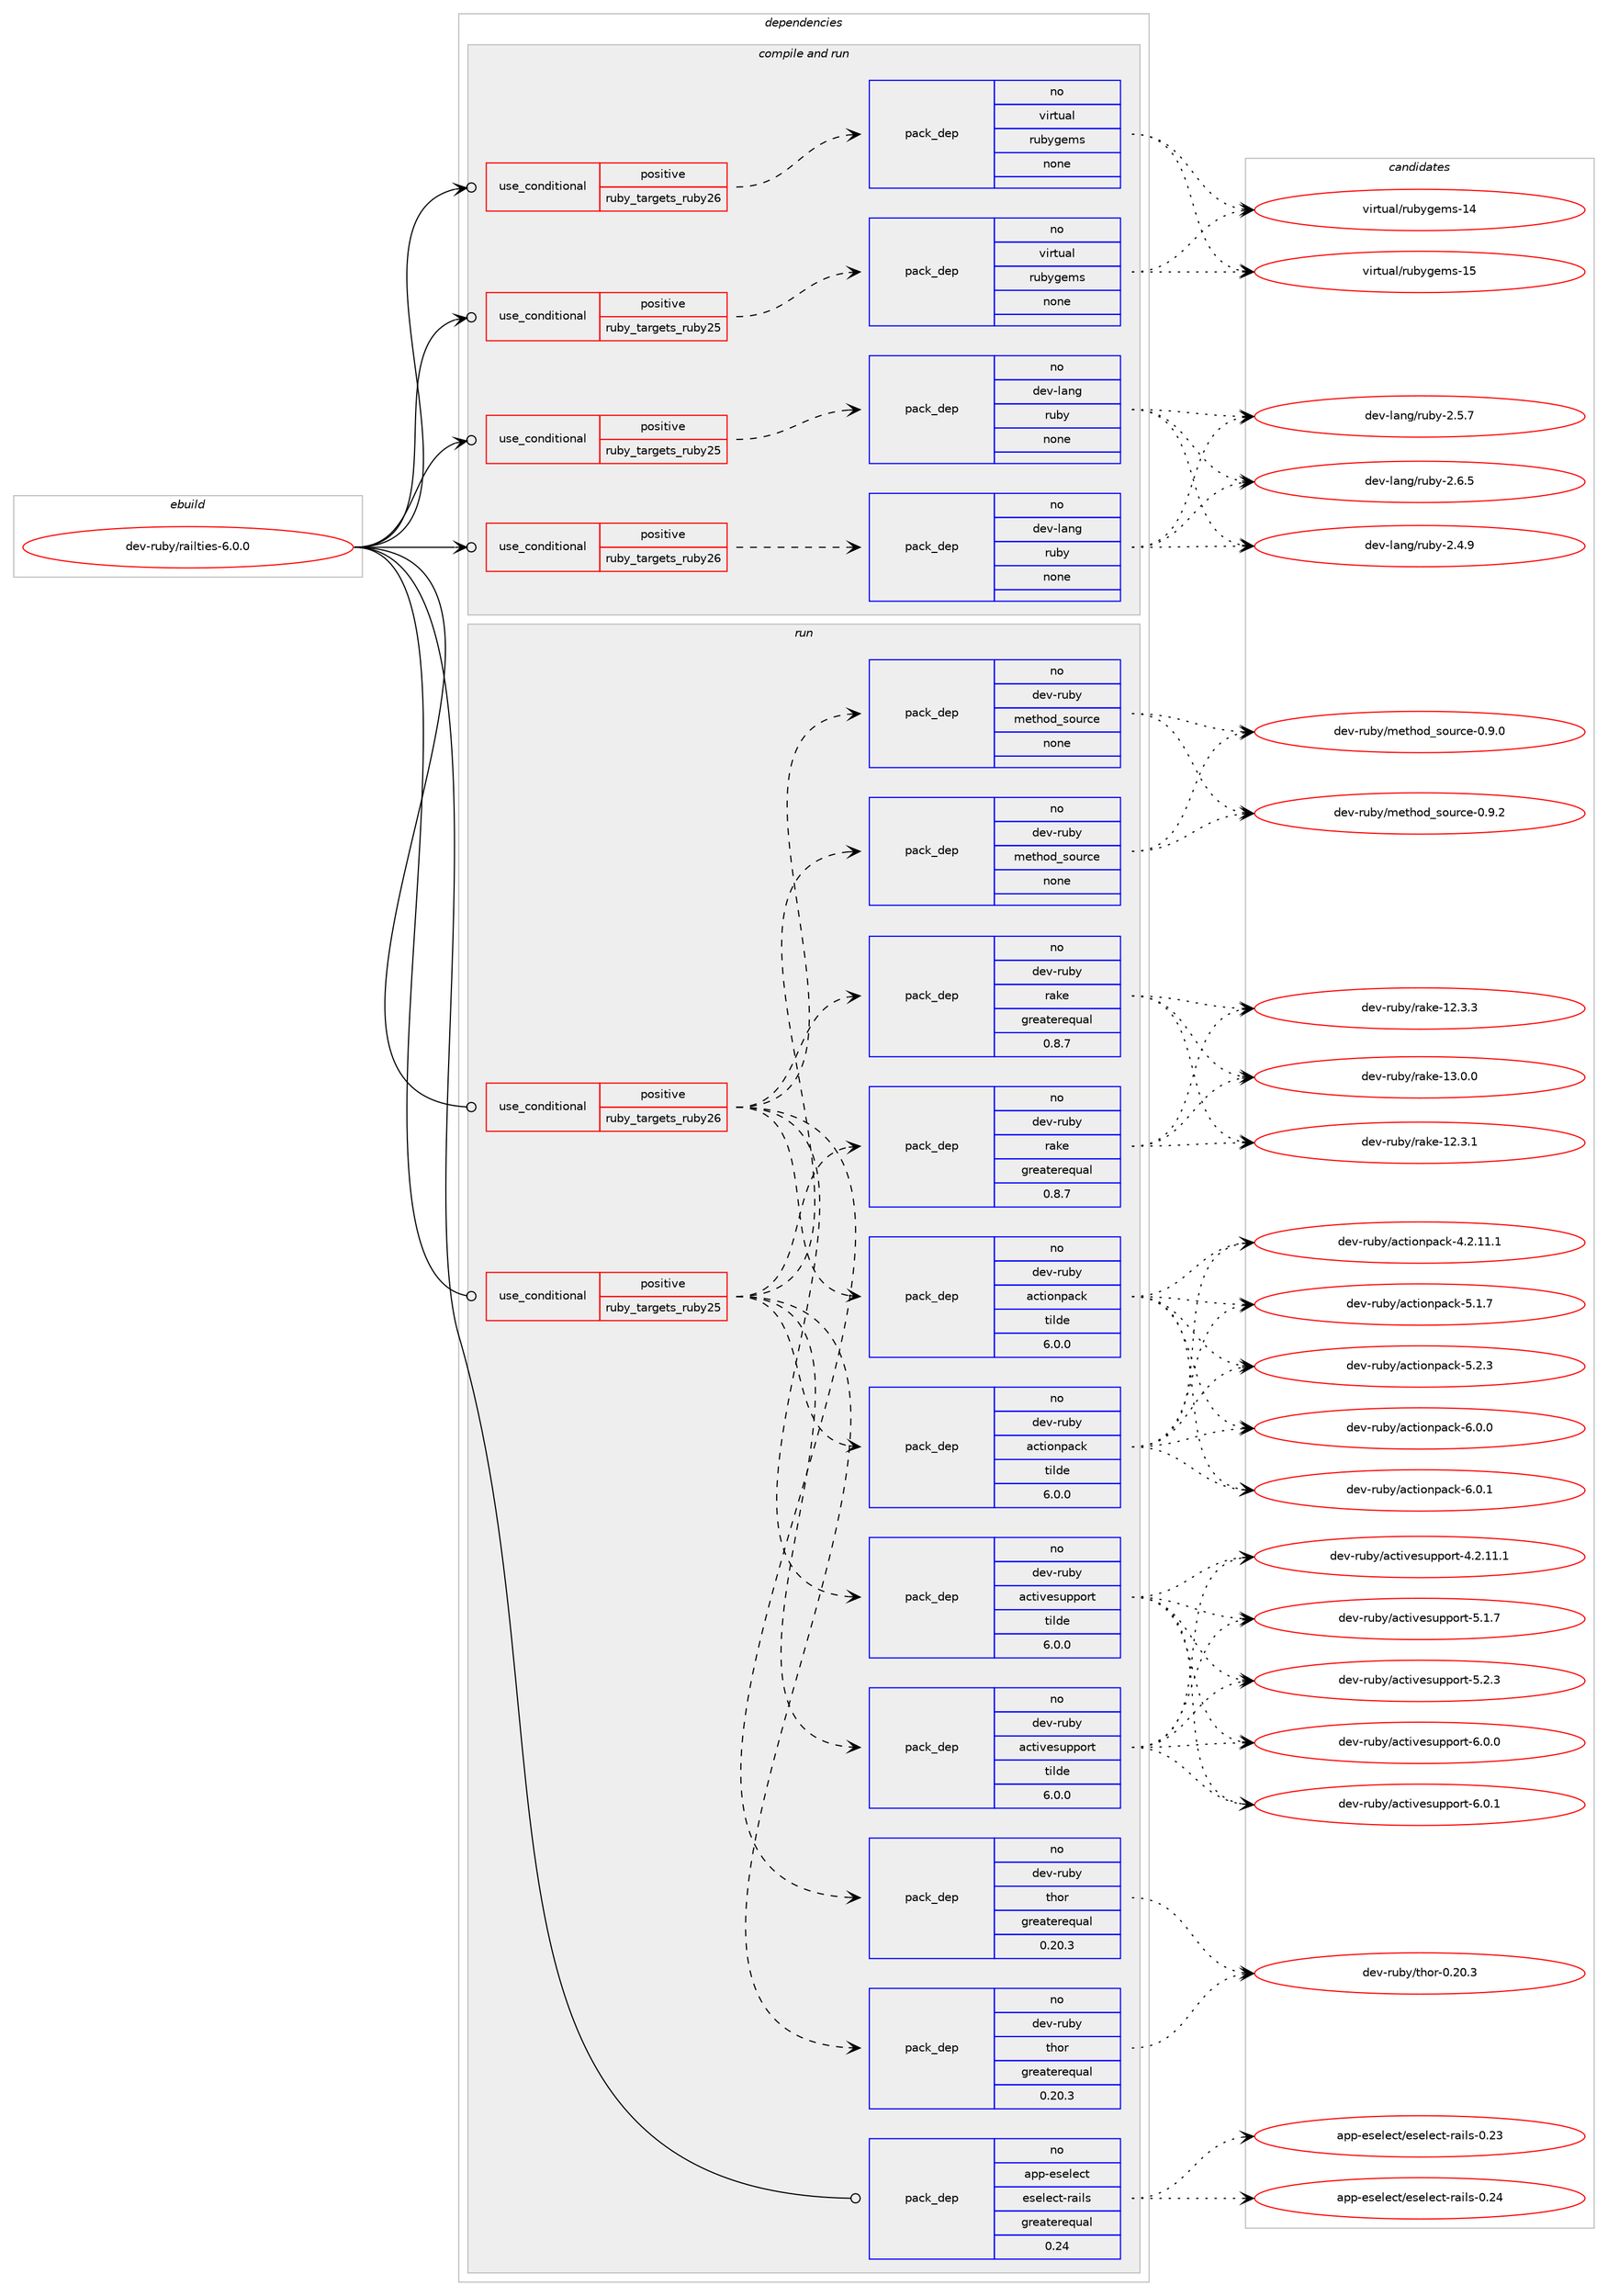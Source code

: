 digraph prolog {

# *************
# Graph options
# *************

newrank=true;
concentrate=true;
compound=true;
graph [rankdir=LR,fontname=Helvetica,fontsize=10,ranksep=1.5];#, ranksep=2.5, nodesep=0.2];
edge  [arrowhead=vee];
node  [fontname=Helvetica,fontsize=10];

# **********
# The ebuild
# **********

subgraph cluster_leftcol {
color=gray;
rank=same;
label=<<i>ebuild</i>>;
id [label="dev-ruby/railties-6.0.0", color=red, width=4, href="../dev-ruby/railties-6.0.0.svg"];
}

# ****************
# The dependencies
# ****************

subgraph cluster_midcol {
color=gray;
label=<<i>dependencies</i>>;
subgraph cluster_compile {
fillcolor="#eeeeee";
style=filled;
label=<<i>compile</i>>;
}
subgraph cluster_compileandrun {
fillcolor="#eeeeee";
style=filled;
label=<<i>compile and run</i>>;
subgraph cond171740 {
dependency703427 [label=<<TABLE BORDER="0" CELLBORDER="1" CELLSPACING="0" CELLPADDING="4"><TR><TD ROWSPAN="3" CELLPADDING="10">use_conditional</TD></TR><TR><TD>positive</TD></TR><TR><TD>ruby_targets_ruby25</TD></TR></TABLE>>, shape=none, color=red];
subgraph pack519657 {
dependency703428 [label=<<TABLE BORDER="0" CELLBORDER="1" CELLSPACING="0" CELLPADDING="4" WIDTH="220"><TR><TD ROWSPAN="6" CELLPADDING="30">pack_dep</TD></TR><TR><TD WIDTH="110">no</TD></TR><TR><TD>dev-lang</TD></TR><TR><TD>ruby</TD></TR><TR><TD>none</TD></TR><TR><TD></TD></TR></TABLE>>, shape=none, color=blue];
}
dependency703427:e -> dependency703428:w [weight=20,style="dashed",arrowhead="vee"];
}
id:e -> dependency703427:w [weight=20,style="solid",arrowhead="odotvee"];
subgraph cond171741 {
dependency703429 [label=<<TABLE BORDER="0" CELLBORDER="1" CELLSPACING="0" CELLPADDING="4"><TR><TD ROWSPAN="3" CELLPADDING="10">use_conditional</TD></TR><TR><TD>positive</TD></TR><TR><TD>ruby_targets_ruby25</TD></TR></TABLE>>, shape=none, color=red];
subgraph pack519658 {
dependency703430 [label=<<TABLE BORDER="0" CELLBORDER="1" CELLSPACING="0" CELLPADDING="4" WIDTH="220"><TR><TD ROWSPAN="6" CELLPADDING="30">pack_dep</TD></TR><TR><TD WIDTH="110">no</TD></TR><TR><TD>virtual</TD></TR><TR><TD>rubygems</TD></TR><TR><TD>none</TD></TR><TR><TD></TD></TR></TABLE>>, shape=none, color=blue];
}
dependency703429:e -> dependency703430:w [weight=20,style="dashed",arrowhead="vee"];
}
id:e -> dependency703429:w [weight=20,style="solid",arrowhead="odotvee"];
subgraph cond171742 {
dependency703431 [label=<<TABLE BORDER="0" CELLBORDER="1" CELLSPACING="0" CELLPADDING="4"><TR><TD ROWSPAN="3" CELLPADDING="10">use_conditional</TD></TR><TR><TD>positive</TD></TR><TR><TD>ruby_targets_ruby26</TD></TR></TABLE>>, shape=none, color=red];
subgraph pack519659 {
dependency703432 [label=<<TABLE BORDER="0" CELLBORDER="1" CELLSPACING="0" CELLPADDING="4" WIDTH="220"><TR><TD ROWSPAN="6" CELLPADDING="30">pack_dep</TD></TR><TR><TD WIDTH="110">no</TD></TR><TR><TD>dev-lang</TD></TR><TR><TD>ruby</TD></TR><TR><TD>none</TD></TR><TR><TD></TD></TR></TABLE>>, shape=none, color=blue];
}
dependency703431:e -> dependency703432:w [weight=20,style="dashed",arrowhead="vee"];
}
id:e -> dependency703431:w [weight=20,style="solid",arrowhead="odotvee"];
subgraph cond171743 {
dependency703433 [label=<<TABLE BORDER="0" CELLBORDER="1" CELLSPACING="0" CELLPADDING="4"><TR><TD ROWSPAN="3" CELLPADDING="10">use_conditional</TD></TR><TR><TD>positive</TD></TR><TR><TD>ruby_targets_ruby26</TD></TR></TABLE>>, shape=none, color=red];
subgraph pack519660 {
dependency703434 [label=<<TABLE BORDER="0" CELLBORDER="1" CELLSPACING="0" CELLPADDING="4" WIDTH="220"><TR><TD ROWSPAN="6" CELLPADDING="30">pack_dep</TD></TR><TR><TD WIDTH="110">no</TD></TR><TR><TD>virtual</TD></TR><TR><TD>rubygems</TD></TR><TR><TD>none</TD></TR><TR><TD></TD></TR></TABLE>>, shape=none, color=blue];
}
dependency703433:e -> dependency703434:w [weight=20,style="dashed",arrowhead="vee"];
}
id:e -> dependency703433:w [weight=20,style="solid",arrowhead="odotvee"];
}
subgraph cluster_run {
fillcolor="#eeeeee";
style=filled;
label=<<i>run</i>>;
subgraph cond171744 {
dependency703435 [label=<<TABLE BORDER="0" CELLBORDER="1" CELLSPACING="0" CELLPADDING="4"><TR><TD ROWSPAN="3" CELLPADDING="10">use_conditional</TD></TR><TR><TD>positive</TD></TR><TR><TD>ruby_targets_ruby25</TD></TR></TABLE>>, shape=none, color=red];
subgraph pack519661 {
dependency703436 [label=<<TABLE BORDER="0" CELLBORDER="1" CELLSPACING="0" CELLPADDING="4" WIDTH="220"><TR><TD ROWSPAN="6" CELLPADDING="30">pack_dep</TD></TR><TR><TD WIDTH="110">no</TD></TR><TR><TD>dev-ruby</TD></TR><TR><TD>activesupport</TD></TR><TR><TD>tilde</TD></TR><TR><TD>6.0.0</TD></TR></TABLE>>, shape=none, color=blue];
}
dependency703435:e -> dependency703436:w [weight=20,style="dashed",arrowhead="vee"];
subgraph pack519662 {
dependency703437 [label=<<TABLE BORDER="0" CELLBORDER="1" CELLSPACING="0" CELLPADDING="4" WIDTH="220"><TR><TD ROWSPAN="6" CELLPADDING="30">pack_dep</TD></TR><TR><TD WIDTH="110">no</TD></TR><TR><TD>dev-ruby</TD></TR><TR><TD>actionpack</TD></TR><TR><TD>tilde</TD></TR><TR><TD>6.0.0</TD></TR></TABLE>>, shape=none, color=blue];
}
dependency703435:e -> dependency703437:w [weight=20,style="dashed",arrowhead="vee"];
subgraph pack519663 {
dependency703438 [label=<<TABLE BORDER="0" CELLBORDER="1" CELLSPACING="0" CELLPADDING="4" WIDTH="220"><TR><TD ROWSPAN="6" CELLPADDING="30">pack_dep</TD></TR><TR><TD WIDTH="110">no</TD></TR><TR><TD>dev-ruby</TD></TR><TR><TD>thor</TD></TR><TR><TD>greaterequal</TD></TR><TR><TD>0.20.3</TD></TR></TABLE>>, shape=none, color=blue];
}
dependency703435:e -> dependency703438:w [weight=20,style="dashed",arrowhead="vee"];
subgraph pack519664 {
dependency703439 [label=<<TABLE BORDER="0" CELLBORDER="1" CELLSPACING="0" CELLPADDING="4" WIDTH="220"><TR><TD ROWSPAN="6" CELLPADDING="30">pack_dep</TD></TR><TR><TD WIDTH="110">no</TD></TR><TR><TD>dev-ruby</TD></TR><TR><TD>rake</TD></TR><TR><TD>greaterequal</TD></TR><TR><TD>0.8.7</TD></TR></TABLE>>, shape=none, color=blue];
}
dependency703435:e -> dependency703439:w [weight=20,style="dashed",arrowhead="vee"];
subgraph pack519665 {
dependency703440 [label=<<TABLE BORDER="0" CELLBORDER="1" CELLSPACING="0" CELLPADDING="4" WIDTH="220"><TR><TD ROWSPAN="6" CELLPADDING="30">pack_dep</TD></TR><TR><TD WIDTH="110">no</TD></TR><TR><TD>dev-ruby</TD></TR><TR><TD>method_source</TD></TR><TR><TD>none</TD></TR><TR><TD></TD></TR></TABLE>>, shape=none, color=blue];
}
dependency703435:e -> dependency703440:w [weight=20,style="dashed",arrowhead="vee"];
}
id:e -> dependency703435:w [weight=20,style="solid",arrowhead="odot"];
subgraph cond171745 {
dependency703441 [label=<<TABLE BORDER="0" CELLBORDER="1" CELLSPACING="0" CELLPADDING="4"><TR><TD ROWSPAN="3" CELLPADDING="10">use_conditional</TD></TR><TR><TD>positive</TD></TR><TR><TD>ruby_targets_ruby26</TD></TR></TABLE>>, shape=none, color=red];
subgraph pack519666 {
dependency703442 [label=<<TABLE BORDER="0" CELLBORDER="1" CELLSPACING="0" CELLPADDING="4" WIDTH="220"><TR><TD ROWSPAN="6" CELLPADDING="30">pack_dep</TD></TR><TR><TD WIDTH="110">no</TD></TR><TR><TD>dev-ruby</TD></TR><TR><TD>activesupport</TD></TR><TR><TD>tilde</TD></TR><TR><TD>6.0.0</TD></TR></TABLE>>, shape=none, color=blue];
}
dependency703441:e -> dependency703442:w [weight=20,style="dashed",arrowhead="vee"];
subgraph pack519667 {
dependency703443 [label=<<TABLE BORDER="0" CELLBORDER="1" CELLSPACING="0" CELLPADDING="4" WIDTH="220"><TR><TD ROWSPAN="6" CELLPADDING="30">pack_dep</TD></TR><TR><TD WIDTH="110">no</TD></TR><TR><TD>dev-ruby</TD></TR><TR><TD>actionpack</TD></TR><TR><TD>tilde</TD></TR><TR><TD>6.0.0</TD></TR></TABLE>>, shape=none, color=blue];
}
dependency703441:e -> dependency703443:w [weight=20,style="dashed",arrowhead="vee"];
subgraph pack519668 {
dependency703444 [label=<<TABLE BORDER="0" CELLBORDER="1" CELLSPACING="0" CELLPADDING="4" WIDTH="220"><TR><TD ROWSPAN="6" CELLPADDING="30">pack_dep</TD></TR><TR><TD WIDTH="110">no</TD></TR><TR><TD>dev-ruby</TD></TR><TR><TD>thor</TD></TR><TR><TD>greaterequal</TD></TR><TR><TD>0.20.3</TD></TR></TABLE>>, shape=none, color=blue];
}
dependency703441:e -> dependency703444:w [weight=20,style="dashed",arrowhead="vee"];
subgraph pack519669 {
dependency703445 [label=<<TABLE BORDER="0" CELLBORDER="1" CELLSPACING="0" CELLPADDING="4" WIDTH="220"><TR><TD ROWSPAN="6" CELLPADDING="30">pack_dep</TD></TR><TR><TD WIDTH="110">no</TD></TR><TR><TD>dev-ruby</TD></TR><TR><TD>rake</TD></TR><TR><TD>greaterequal</TD></TR><TR><TD>0.8.7</TD></TR></TABLE>>, shape=none, color=blue];
}
dependency703441:e -> dependency703445:w [weight=20,style="dashed",arrowhead="vee"];
subgraph pack519670 {
dependency703446 [label=<<TABLE BORDER="0" CELLBORDER="1" CELLSPACING="0" CELLPADDING="4" WIDTH="220"><TR><TD ROWSPAN="6" CELLPADDING="30">pack_dep</TD></TR><TR><TD WIDTH="110">no</TD></TR><TR><TD>dev-ruby</TD></TR><TR><TD>method_source</TD></TR><TR><TD>none</TD></TR><TR><TD></TD></TR></TABLE>>, shape=none, color=blue];
}
dependency703441:e -> dependency703446:w [weight=20,style="dashed",arrowhead="vee"];
}
id:e -> dependency703441:w [weight=20,style="solid",arrowhead="odot"];
subgraph pack519671 {
dependency703447 [label=<<TABLE BORDER="0" CELLBORDER="1" CELLSPACING="0" CELLPADDING="4" WIDTH="220"><TR><TD ROWSPAN="6" CELLPADDING="30">pack_dep</TD></TR><TR><TD WIDTH="110">no</TD></TR><TR><TD>app-eselect</TD></TR><TR><TD>eselect-rails</TD></TR><TR><TD>greaterequal</TD></TR><TR><TD>0.24</TD></TR></TABLE>>, shape=none, color=blue];
}
id:e -> dependency703447:w [weight=20,style="solid",arrowhead="odot"];
}
}

# **************
# The candidates
# **************

subgraph cluster_choices {
rank=same;
color=gray;
label=<<i>candidates</i>>;

subgraph choice519657 {
color=black;
nodesep=1;
choice10010111845108971101034711411798121455046524657 [label="dev-lang/ruby-2.4.9", color=red, width=4,href="../dev-lang/ruby-2.4.9.svg"];
choice10010111845108971101034711411798121455046534655 [label="dev-lang/ruby-2.5.7", color=red, width=4,href="../dev-lang/ruby-2.5.7.svg"];
choice10010111845108971101034711411798121455046544653 [label="dev-lang/ruby-2.6.5", color=red, width=4,href="../dev-lang/ruby-2.6.5.svg"];
dependency703428:e -> choice10010111845108971101034711411798121455046524657:w [style=dotted,weight="100"];
dependency703428:e -> choice10010111845108971101034711411798121455046534655:w [style=dotted,weight="100"];
dependency703428:e -> choice10010111845108971101034711411798121455046544653:w [style=dotted,weight="100"];
}
subgraph choice519658 {
color=black;
nodesep=1;
choice118105114116117971084711411798121103101109115454952 [label="virtual/rubygems-14", color=red, width=4,href="../virtual/rubygems-14.svg"];
choice118105114116117971084711411798121103101109115454953 [label="virtual/rubygems-15", color=red, width=4,href="../virtual/rubygems-15.svg"];
dependency703430:e -> choice118105114116117971084711411798121103101109115454952:w [style=dotted,weight="100"];
dependency703430:e -> choice118105114116117971084711411798121103101109115454953:w [style=dotted,weight="100"];
}
subgraph choice519659 {
color=black;
nodesep=1;
choice10010111845108971101034711411798121455046524657 [label="dev-lang/ruby-2.4.9", color=red, width=4,href="../dev-lang/ruby-2.4.9.svg"];
choice10010111845108971101034711411798121455046534655 [label="dev-lang/ruby-2.5.7", color=red, width=4,href="../dev-lang/ruby-2.5.7.svg"];
choice10010111845108971101034711411798121455046544653 [label="dev-lang/ruby-2.6.5", color=red, width=4,href="../dev-lang/ruby-2.6.5.svg"];
dependency703432:e -> choice10010111845108971101034711411798121455046524657:w [style=dotted,weight="100"];
dependency703432:e -> choice10010111845108971101034711411798121455046534655:w [style=dotted,weight="100"];
dependency703432:e -> choice10010111845108971101034711411798121455046544653:w [style=dotted,weight="100"];
}
subgraph choice519660 {
color=black;
nodesep=1;
choice118105114116117971084711411798121103101109115454952 [label="virtual/rubygems-14", color=red, width=4,href="../virtual/rubygems-14.svg"];
choice118105114116117971084711411798121103101109115454953 [label="virtual/rubygems-15", color=red, width=4,href="../virtual/rubygems-15.svg"];
dependency703434:e -> choice118105114116117971084711411798121103101109115454952:w [style=dotted,weight="100"];
dependency703434:e -> choice118105114116117971084711411798121103101109115454953:w [style=dotted,weight="100"];
}
subgraph choice519661 {
color=black;
nodesep=1;
choice1001011184511411798121479799116105118101115117112112111114116455246504649494649 [label="dev-ruby/activesupport-4.2.11.1", color=red, width=4,href="../dev-ruby/activesupport-4.2.11.1.svg"];
choice1001011184511411798121479799116105118101115117112112111114116455346494655 [label="dev-ruby/activesupport-5.1.7", color=red, width=4,href="../dev-ruby/activesupport-5.1.7.svg"];
choice1001011184511411798121479799116105118101115117112112111114116455346504651 [label="dev-ruby/activesupport-5.2.3", color=red, width=4,href="../dev-ruby/activesupport-5.2.3.svg"];
choice1001011184511411798121479799116105118101115117112112111114116455446484648 [label="dev-ruby/activesupport-6.0.0", color=red, width=4,href="../dev-ruby/activesupport-6.0.0.svg"];
choice1001011184511411798121479799116105118101115117112112111114116455446484649 [label="dev-ruby/activesupport-6.0.1", color=red, width=4,href="../dev-ruby/activesupport-6.0.1.svg"];
dependency703436:e -> choice1001011184511411798121479799116105118101115117112112111114116455246504649494649:w [style=dotted,weight="100"];
dependency703436:e -> choice1001011184511411798121479799116105118101115117112112111114116455346494655:w [style=dotted,weight="100"];
dependency703436:e -> choice1001011184511411798121479799116105118101115117112112111114116455346504651:w [style=dotted,weight="100"];
dependency703436:e -> choice1001011184511411798121479799116105118101115117112112111114116455446484648:w [style=dotted,weight="100"];
dependency703436:e -> choice1001011184511411798121479799116105118101115117112112111114116455446484649:w [style=dotted,weight="100"];
}
subgraph choice519662 {
color=black;
nodesep=1;
choice10010111845114117981214797991161051111101129799107455246504649494649 [label="dev-ruby/actionpack-4.2.11.1", color=red, width=4,href="../dev-ruby/actionpack-4.2.11.1.svg"];
choice10010111845114117981214797991161051111101129799107455346494655 [label="dev-ruby/actionpack-5.1.7", color=red, width=4,href="../dev-ruby/actionpack-5.1.7.svg"];
choice10010111845114117981214797991161051111101129799107455346504651 [label="dev-ruby/actionpack-5.2.3", color=red, width=4,href="../dev-ruby/actionpack-5.2.3.svg"];
choice10010111845114117981214797991161051111101129799107455446484648 [label="dev-ruby/actionpack-6.0.0", color=red, width=4,href="../dev-ruby/actionpack-6.0.0.svg"];
choice10010111845114117981214797991161051111101129799107455446484649 [label="dev-ruby/actionpack-6.0.1", color=red, width=4,href="../dev-ruby/actionpack-6.0.1.svg"];
dependency703437:e -> choice10010111845114117981214797991161051111101129799107455246504649494649:w [style=dotted,weight="100"];
dependency703437:e -> choice10010111845114117981214797991161051111101129799107455346494655:w [style=dotted,weight="100"];
dependency703437:e -> choice10010111845114117981214797991161051111101129799107455346504651:w [style=dotted,weight="100"];
dependency703437:e -> choice10010111845114117981214797991161051111101129799107455446484648:w [style=dotted,weight="100"];
dependency703437:e -> choice10010111845114117981214797991161051111101129799107455446484649:w [style=dotted,weight="100"];
}
subgraph choice519663 {
color=black;
nodesep=1;
choice10010111845114117981214711610411111445484650484651 [label="dev-ruby/thor-0.20.3", color=red, width=4,href="../dev-ruby/thor-0.20.3.svg"];
dependency703438:e -> choice10010111845114117981214711610411111445484650484651:w [style=dotted,weight="100"];
}
subgraph choice519664 {
color=black;
nodesep=1;
choice1001011184511411798121471149710710145495046514649 [label="dev-ruby/rake-12.3.1", color=red, width=4,href="../dev-ruby/rake-12.3.1.svg"];
choice1001011184511411798121471149710710145495046514651 [label="dev-ruby/rake-12.3.3", color=red, width=4,href="../dev-ruby/rake-12.3.3.svg"];
choice1001011184511411798121471149710710145495146484648 [label="dev-ruby/rake-13.0.0", color=red, width=4,href="../dev-ruby/rake-13.0.0.svg"];
dependency703439:e -> choice1001011184511411798121471149710710145495046514649:w [style=dotted,weight="100"];
dependency703439:e -> choice1001011184511411798121471149710710145495046514651:w [style=dotted,weight="100"];
dependency703439:e -> choice1001011184511411798121471149710710145495146484648:w [style=dotted,weight="100"];
}
subgraph choice519665 {
color=black;
nodesep=1;
choice1001011184511411798121471091011161041111009511511111711499101454846574648 [label="dev-ruby/method_source-0.9.0", color=red, width=4,href="../dev-ruby/method_source-0.9.0.svg"];
choice1001011184511411798121471091011161041111009511511111711499101454846574650 [label="dev-ruby/method_source-0.9.2", color=red, width=4,href="../dev-ruby/method_source-0.9.2.svg"];
dependency703440:e -> choice1001011184511411798121471091011161041111009511511111711499101454846574648:w [style=dotted,weight="100"];
dependency703440:e -> choice1001011184511411798121471091011161041111009511511111711499101454846574650:w [style=dotted,weight="100"];
}
subgraph choice519666 {
color=black;
nodesep=1;
choice1001011184511411798121479799116105118101115117112112111114116455246504649494649 [label="dev-ruby/activesupport-4.2.11.1", color=red, width=4,href="../dev-ruby/activesupport-4.2.11.1.svg"];
choice1001011184511411798121479799116105118101115117112112111114116455346494655 [label="dev-ruby/activesupport-5.1.7", color=red, width=4,href="../dev-ruby/activesupport-5.1.7.svg"];
choice1001011184511411798121479799116105118101115117112112111114116455346504651 [label="dev-ruby/activesupport-5.2.3", color=red, width=4,href="../dev-ruby/activesupport-5.2.3.svg"];
choice1001011184511411798121479799116105118101115117112112111114116455446484648 [label="dev-ruby/activesupport-6.0.0", color=red, width=4,href="../dev-ruby/activesupport-6.0.0.svg"];
choice1001011184511411798121479799116105118101115117112112111114116455446484649 [label="dev-ruby/activesupport-6.0.1", color=red, width=4,href="../dev-ruby/activesupport-6.0.1.svg"];
dependency703442:e -> choice1001011184511411798121479799116105118101115117112112111114116455246504649494649:w [style=dotted,weight="100"];
dependency703442:e -> choice1001011184511411798121479799116105118101115117112112111114116455346494655:w [style=dotted,weight="100"];
dependency703442:e -> choice1001011184511411798121479799116105118101115117112112111114116455346504651:w [style=dotted,weight="100"];
dependency703442:e -> choice1001011184511411798121479799116105118101115117112112111114116455446484648:w [style=dotted,weight="100"];
dependency703442:e -> choice1001011184511411798121479799116105118101115117112112111114116455446484649:w [style=dotted,weight="100"];
}
subgraph choice519667 {
color=black;
nodesep=1;
choice10010111845114117981214797991161051111101129799107455246504649494649 [label="dev-ruby/actionpack-4.2.11.1", color=red, width=4,href="../dev-ruby/actionpack-4.2.11.1.svg"];
choice10010111845114117981214797991161051111101129799107455346494655 [label="dev-ruby/actionpack-5.1.7", color=red, width=4,href="../dev-ruby/actionpack-5.1.7.svg"];
choice10010111845114117981214797991161051111101129799107455346504651 [label="dev-ruby/actionpack-5.2.3", color=red, width=4,href="../dev-ruby/actionpack-5.2.3.svg"];
choice10010111845114117981214797991161051111101129799107455446484648 [label="dev-ruby/actionpack-6.0.0", color=red, width=4,href="../dev-ruby/actionpack-6.0.0.svg"];
choice10010111845114117981214797991161051111101129799107455446484649 [label="dev-ruby/actionpack-6.0.1", color=red, width=4,href="../dev-ruby/actionpack-6.0.1.svg"];
dependency703443:e -> choice10010111845114117981214797991161051111101129799107455246504649494649:w [style=dotted,weight="100"];
dependency703443:e -> choice10010111845114117981214797991161051111101129799107455346494655:w [style=dotted,weight="100"];
dependency703443:e -> choice10010111845114117981214797991161051111101129799107455346504651:w [style=dotted,weight="100"];
dependency703443:e -> choice10010111845114117981214797991161051111101129799107455446484648:w [style=dotted,weight="100"];
dependency703443:e -> choice10010111845114117981214797991161051111101129799107455446484649:w [style=dotted,weight="100"];
}
subgraph choice519668 {
color=black;
nodesep=1;
choice10010111845114117981214711610411111445484650484651 [label="dev-ruby/thor-0.20.3", color=red, width=4,href="../dev-ruby/thor-0.20.3.svg"];
dependency703444:e -> choice10010111845114117981214711610411111445484650484651:w [style=dotted,weight="100"];
}
subgraph choice519669 {
color=black;
nodesep=1;
choice1001011184511411798121471149710710145495046514649 [label="dev-ruby/rake-12.3.1", color=red, width=4,href="../dev-ruby/rake-12.3.1.svg"];
choice1001011184511411798121471149710710145495046514651 [label="dev-ruby/rake-12.3.3", color=red, width=4,href="../dev-ruby/rake-12.3.3.svg"];
choice1001011184511411798121471149710710145495146484648 [label="dev-ruby/rake-13.0.0", color=red, width=4,href="../dev-ruby/rake-13.0.0.svg"];
dependency703445:e -> choice1001011184511411798121471149710710145495046514649:w [style=dotted,weight="100"];
dependency703445:e -> choice1001011184511411798121471149710710145495046514651:w [style=dotted,weight="100"];
dependency703445:e -> choice1001011184511411798121471149710710145495146484648:w [style=dotted,weight="100"];
}
subgraph choice519670 {
color=black;
nodesep=1;
choice1001011184511411798121471091011161041111009511511111711499101454846574648 [label="dev-ruby/method_source-0.9.0", color=red, width=4,href="../dev-ruby/method_source-0.9.0.svg"];
choice1001011184511411798121471091011161041111009511511111711499101454846574650 [label="dev-ruby/method_source-0.9.2", color=red, width=4,href="../dev-ruby/method_source-0.9.2.svg"];
dependency703446:e -> choice1001011184511411798121471091011161041111009511511111711499101454846574648:w [style=dotted,weight="100"];
dependency703446:e -> choice1001011184511411798121471091011161041111009511511111711499101454846574650:w [style=dotted,weight="100"];
}
subgraph choice519671 {
color=black;
nodesep=1;
choice971121124510111510110810199116471011151011081019911645114971051081154548465051 [label="app-eselect/eselect-rails-0.23", color=red, width=4,href="../app-eselect/eselect-rails-0.23.svg"];
choice971121124510111510110810199116471011151011081019911645114971051081154548465052 [label="app-eselect/eselect-rails-0.24", color=red, width=4,href="../app-eselect/eselect-rails-0.24.svg"];
dependency703447:e -> choice971121124510111510110810199116471011151011081019911645114971051081154548465051:w [style=dotted,weight="100"];
dependency703447:e -> choice971121124510111510110810199116471011151011081019911645114971051081154548465052:w [style=dotted,weight="100"];
}
}

}
